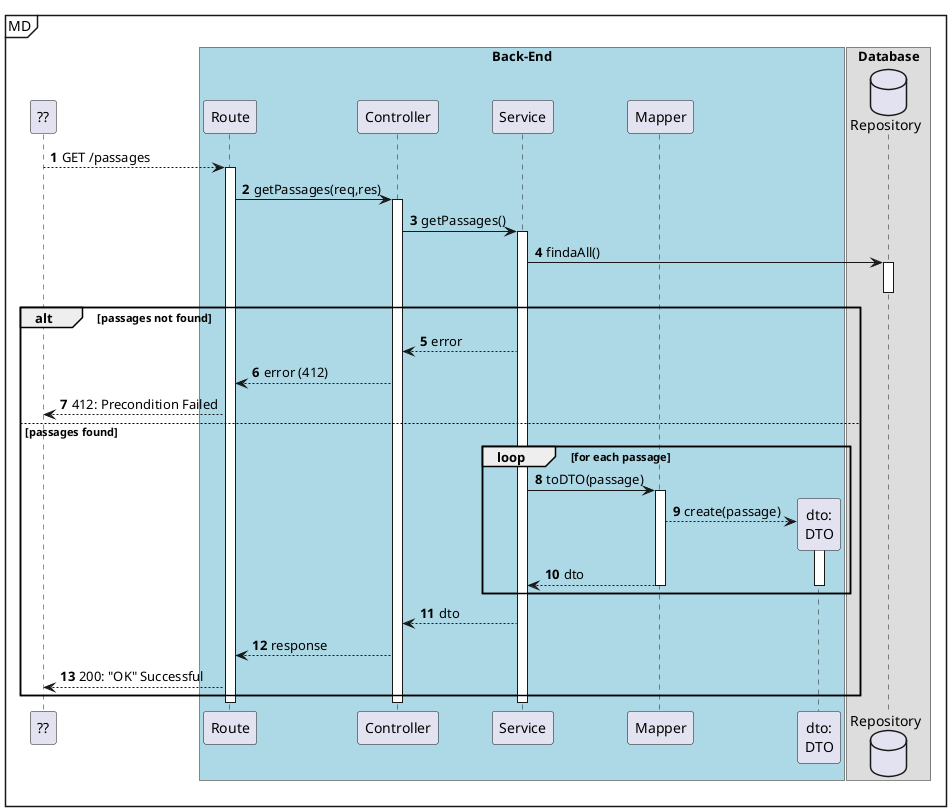 @startuml
autonumber

participant "??" as ui

mainframe MD
box "Back-End" #LightBlue
participant "Route" as r
participant "Controller" as ctrl
participant "Service" as svc

participant "Mapper" as map
participant "dto:\nDTO" as dto
end box

box "Database"
database "Repository" as repo
end box

ui --> r: GET /passages
    activate r
        r -> ctrl : getPassages(req,res)
        activate ctrl
            ctrl -> svc : getPassages()
            activate svc
                svc -> repo : findaAll()
                activate repo

                deactivate repo

                alt passages not found
                    svc --> ctrl : error
                    ctrl --> r : error (412)
                    ui<--r : 412: Precondition Failed
                else passages found


                            loop for each passage
                                 svc -> map : toDTO(passage)
                                activate map
                                    map --> dto** : create(passage)
                                    activate dto
                                        map --> svc : dto
                                    deactivate dto
                                deactivate map
                            end loop
                                svc --> ctrl : dto
                                ctrl --> r : response
                                ui<-- r : 200: "OK" Successful
                            end



            deactivate svc
        deactivate ctrl
    deactivate r

@enduml
